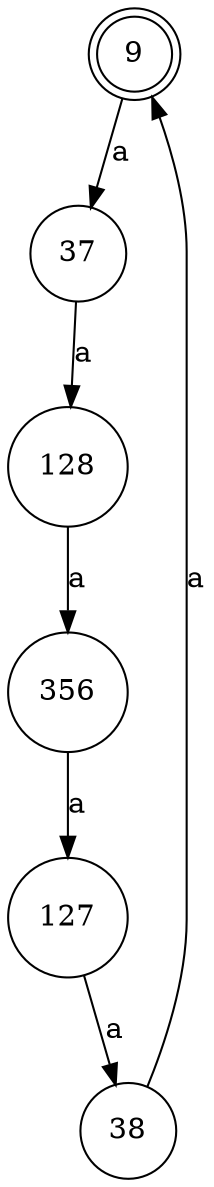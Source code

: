 digraph {
	9 [shape=doublecircle]
	37 [shape=circle]
	128 [shape=circle]
	356 [shape=circle]
	127 [shape=circle]
	38 [shape=circle]
	9 -> 37 [label=a]
	37 -> 128 [label=a]
	128 -> 356 [label=a]
	356 -> 127 [label=a]
	127 -> 38 [label=a]
	38 -> 9 [label=a]
}
